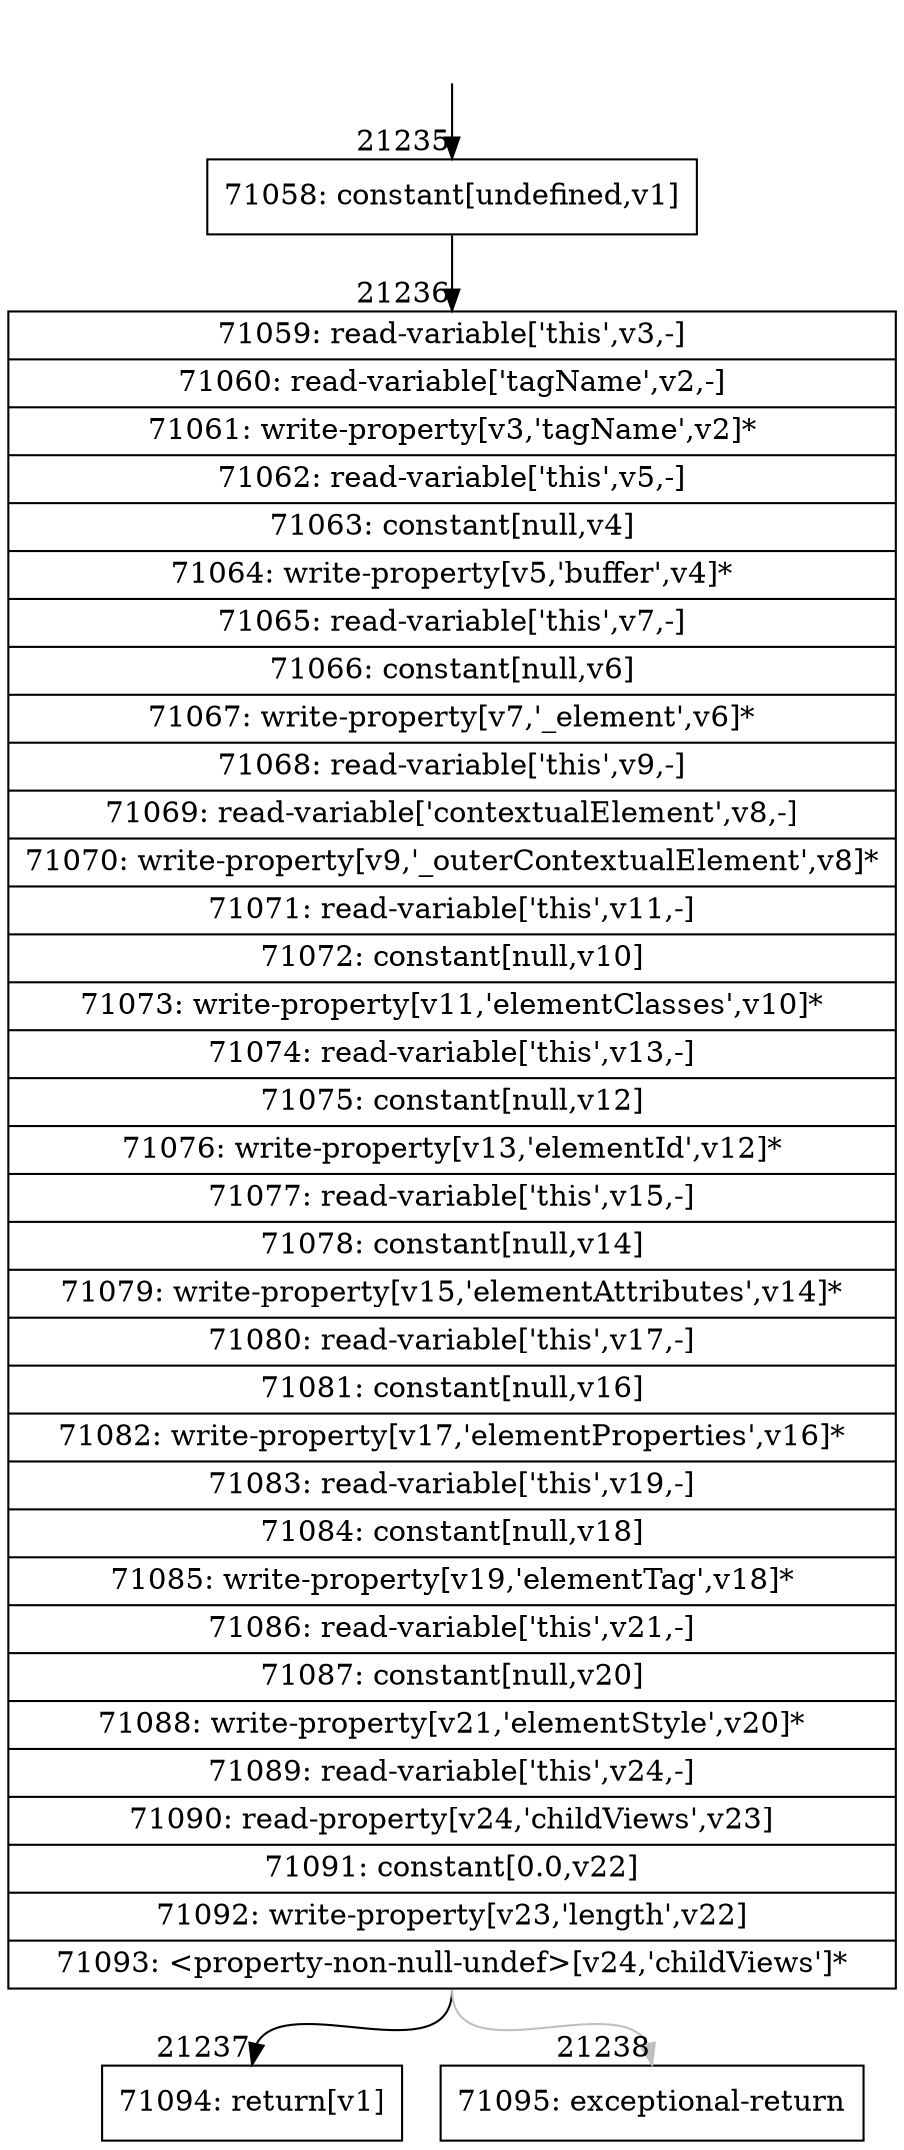 digraph {
rankdir="TD"
BB_entry1857[shape=none,label=""];
BB_entry1857 -> BB21235 [tailport=s, headport=n, headlabel="    21235"]
BB21235 [shape=record label="{71058: constant[undefined,v1]}" ] 
BB21235 -> BB21236 [tailport=s, headport=n, headlabel="      21236"]
BB21236 [shape=record label="{71059: read-variable['this',v3,-]|71060: read-variable['tagName',v2,-]|71061: write-property[v3,'tagName',v2]*|71062: read-variable['this',v5,-]|71063: constant[null,v4]|71064: write-property[v5,'buffer',v4]*|71065: read-variable['this',v7,-]|71066: constant[null,v6]|71067: write-property[v7,'_element',v6]*|71068: read-variable['this',v9,-]|71069: read-variable['contextualElement',v8,-]|71070: write-property[v9,'_outerContextualElement',v8]*|71071: read-variable['this',v11,-]|71072: constant[null,v10]|71073: write-property[v11,'elementClasses',v10]*|71074: read-variable['this',v13,-]|71075: constant[null,v12]|71076: write-property[v13,'elementId',v12]*|71077: read-variable['this',v15,-]|71078: constant[null,v14]|71079: write-property[v15,'elementAttributes',v14]*|71080: read-variable['this',v17,-]|71081: constant[null,v16]|71082: write-property[v17,'elementProperties',v16]*|71083: read-variable['this',v19,-]|71084: constant[null,v18]|71085: write-property[v19,'elementTag',v18]*|71086: read-variable['this',v21,-]|71087: constant[null,v20]|71088: write-property[v21,'elementStyle',v20]*|71089: read-variable['this',v24,-]|71090: read-property[v24,'childViews',v23]|71091: constant[0.0,v22]|71092: write-property[v23,'length',v22]|71093: \<property-non-null-undef\>[v24,'childViews']*}" ] 
BB21236 -> BB21237 [tailport=s, headport=n, headlabel="      21237"]
BB21236 -> BB21238 [tailport=s, headport=n, color=gray, headlabel="      21238"]
BB21237 [shape=record label="{71094: return[v1]}" ] 
BB21238 [shape=record label="{71095: exceptional-return}" ] 
//#$~ 39866
}
